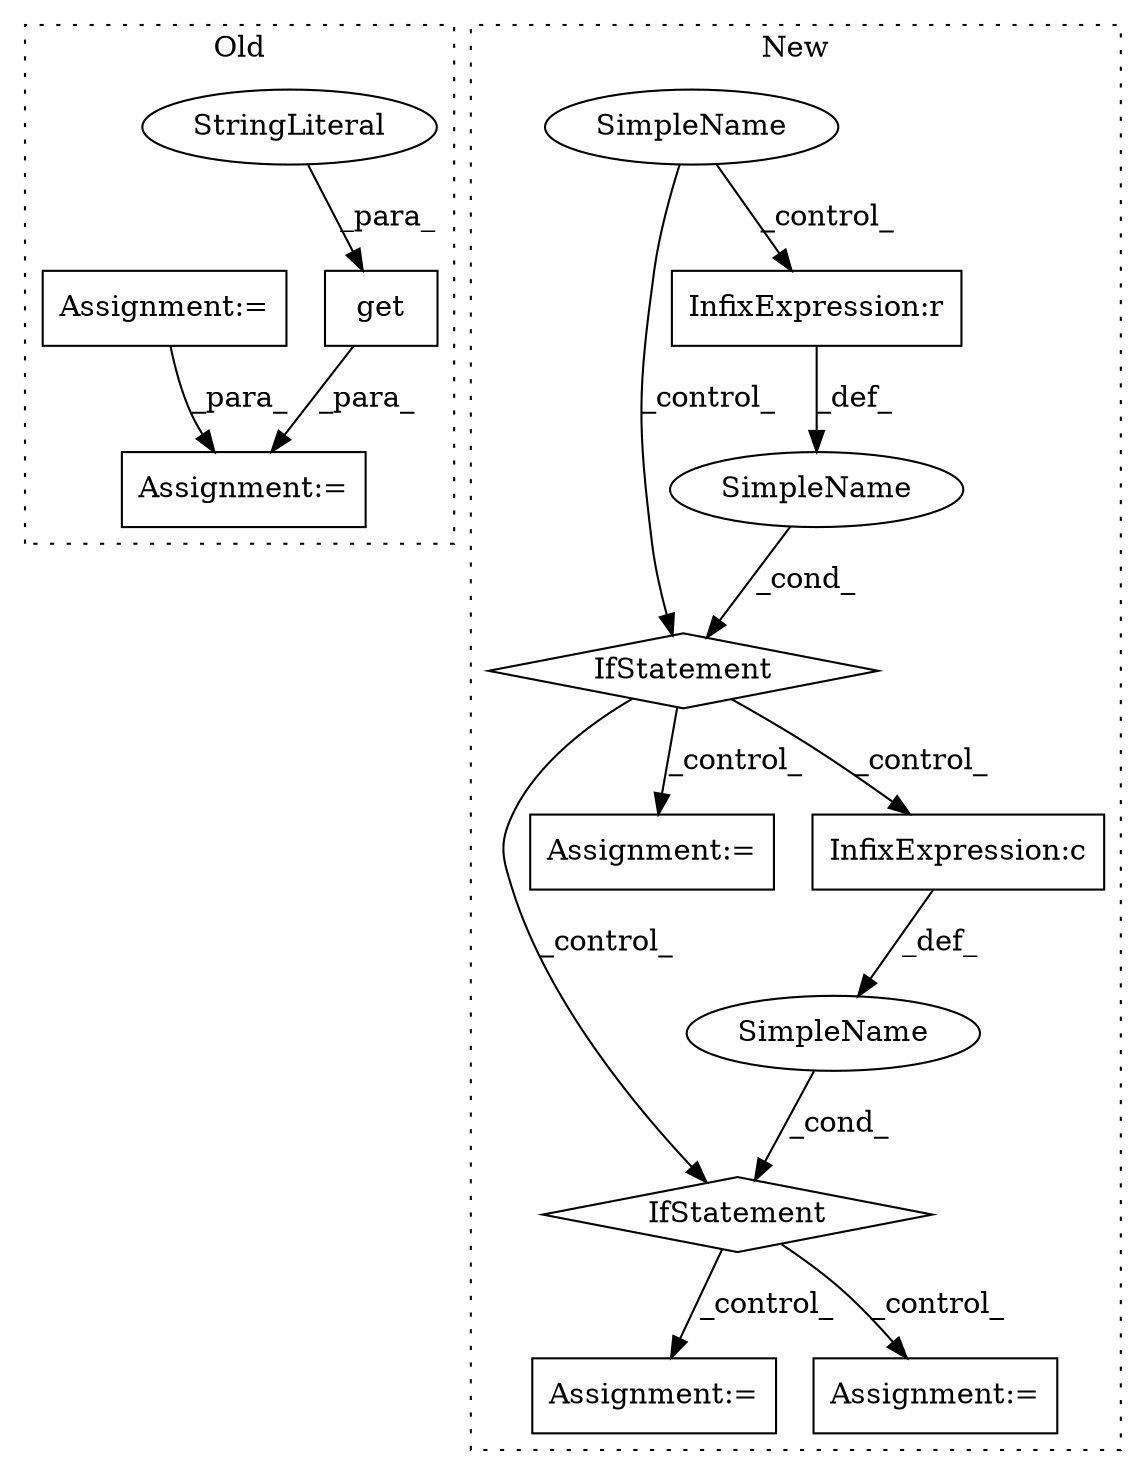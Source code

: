 digraph G {
subgraph cluster0 {
1 [label="get" a="32" s="1891,1904" l="4,1" shape="box"];
3 [label="Assignment:=" a="7" s="1925" l="1" shape="box"];
4 [label="StringLiteral" a="45" s="1895" l="9" shape="ellipse"];
14 [label="Assignment:=" a="7" s="1847" l="1" shape="box"];
label = "Old";
style="dotted";
}
subgraph cluster1 {
2 [label="IfStatement" a="25" s="2174,2239" l="4,2" shape="diamond"];
5 [label="Assignment:=" a="7" s="2588" l="1" shape="box"];
6 [label="SimpleName" a="42" s="" l="" shape="ellipse"];
7 [label="Assignment:=" a="7" s="2621" l="1" shape="box"];
8 [label="SimpleName" a="42" s="" l="" shape="ellipse"];
9 [label="IfStatement" a="25" s="1981,2042" l="4,2" shape="diamond"];
10 [label="Assignment:=" a="7" s="2136" l="1" shape="box"];
11 [label="InfixExpression:r" a="27" s="1990" l="4" shape="box"];
12 [label="SimpleName" a="42" s="" l="" shape="ellipse"];
13 [label="InfixExpression:c" a="27" s="2214" l="4" shape="box"];
label = "New";
style="dotted";
}
1 -> 3 [label="_para_"];
2 -> 7 [label="_control_"];
2 -> 5 [label="_control_"];
4 -> 1 [label="_para_"];
6 -> 2 [label="_cond_"];
8 -> 9 [label="_cond_"];
9 -> 13 [label="_control_"];
9 -> 10 [label="_control_"];
9 -> 2 [label="_control_"];
11 -> 8 [label="_def_"];
12 -> 9 [label="_control_"];
12 -> 11 [label="_control_"];
13 -> 6 [label="_def_"];
14 -> 3 [label="_para_"];
}